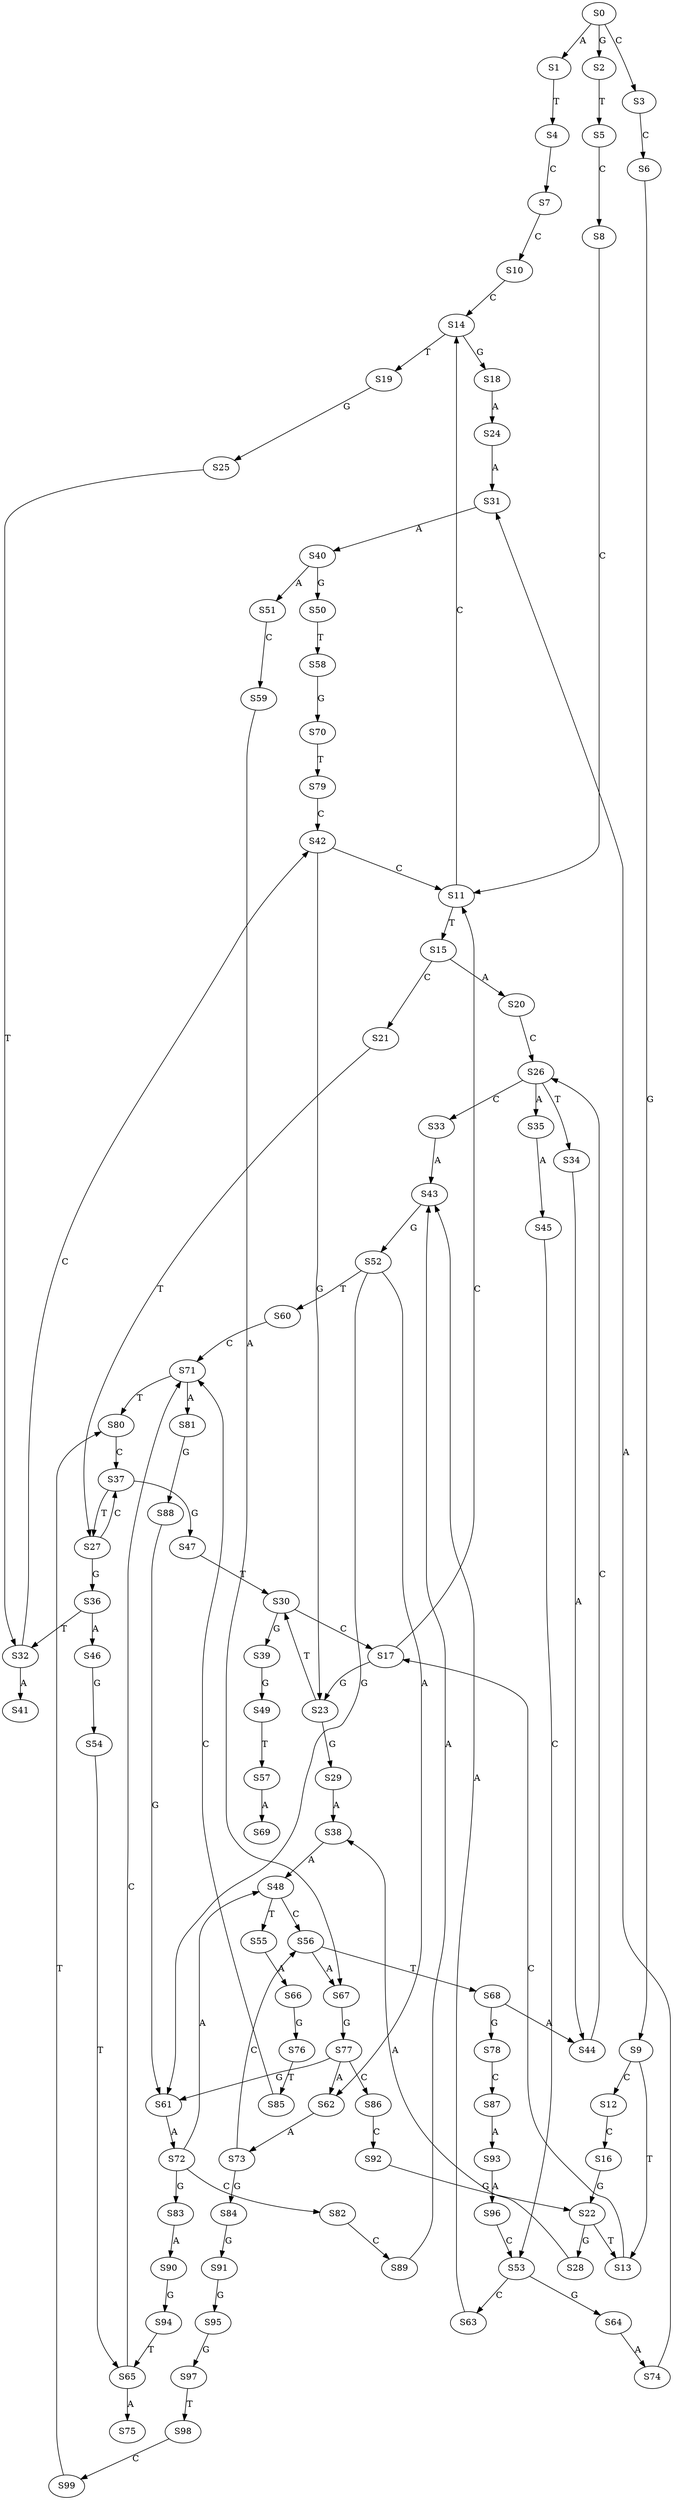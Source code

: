 strict digraph  {
	S0 -> S1 [ label = A ];
	S0 -> S2 [ label = G ];
	S0 -> S3 [ label = C ];
	S1 -> S4 [ label = T ];
	S2 -> S5 [ label = T ];
	S3 -> S6 [ label = C ];
	S4 -> S7 [ label = C ];
	S5 -> S8 [ label = C ];
	S6 -> S9 [ label = G ];
	S7 -> S10 [ label = C ];
	S8 -> S11 [ label = C ];
	S9 -> S12 [ label = C ];
	S9 -> S13 [ label = T ];
	S10 -> S14 [ label = C ];
	S11 -> S15 [ label = T ];
	S11 -> S14 [ label = C ];
	S12 -> S16 [ label = C ];
	S13 -> S17 [ label = C ];
	S14 -> S18 [ label = G ];
	S14 -> S19 [ label = T ];
	S15 -> S20 [ label = A ];
	S15 -> S21 [ label = C ];
	S16 -> S22 [ label = G ];
	S17 -> S23 [ label = G ];
	S17 -> S11 [ label = C ];
	S18 -> S24 [ label = A ];
	S19 -> S25 [ label = G ];
	S20 -> S26 [ label = C ];
	S21 -> S27 [ label = T ];
	S22 -> S13 [ label = T ];
	S22 -> S28 [ label = G ];
	S23 -> S29 [ label = G ];
	S23 -> S30 [ label = T ];
	S24 -> S31 [ label = A ];
	S25 -> S32 [ label = T ];
	S26 -> S33 [ label = C ];
	S26 -> S34 [ label = T ];
	S26 -> S35 [ label = A ];
	S27 -> S36 [ label = G ];
	S27 -> S37 [ label = C ];
	S28 -> S38 [ label = A ];
	S29 -> S38 [ label = A ];
	S30 -> S17 [ label = C ];
	S30 -> S39 [ label = G ];
	S31 -> S40 [ label = A ];
	S32 -> S41 [ label = A ];
	S32 -> S42 [ label = C ];
	S33 -> S43 [ label = A ];
	S34 -> S44 [ label = A ];
	S35 -> S45 [ label = A ];
	S36 -> S46 [ label = A ];
	S36 -> S32 [ label = T ];
	S37 -> S27 [ label = T ];
	S37 -> S47 [ label = G ];
	S38 -> S48 [ label = A ];
	S39 -> S49 [ label = G ];
	S40 -> S50 [ label = G ];
	S40 -> S51 [ label = A ];
	S42 -> S23 [ label = G ];
	S42 -> S11 [ label = C ];
	S43 -> S52 [ label = G ];
	S44 -> S26 [ label = C ];
	S45 -> S53 [ label = C ];
	S46 -> S54 [ label = G ];
	S47 -> S30 [ label = T ];
	S48 -> S55 [ label = T ];
	S48 -> S56 [ label = C ];
	S49 -> S57 [ label = T ];
	S50 -> S58 [ label = T ];
	S51 -> S59 [ label = C ];
	S52 -> S60 [ label = T ];
	S52 -> S61 [ label = G ];
	S52 -> S62 [ label = A ];
	S53 -> S63 [ label = C ];
	S53 -> S64 [ label = G ];
	S54 -> S65 [ label = T ];
	S55 -> S66 [ label = A ];
	S56 -> S67 [ label = A ];
	S56 -> S68 [ label = T ];
	S57 -> S69 [ label = A ];
	S58 -> S70 [ label = G ];
	S59 -> S67 [ label = A ];
	S60 -> S71 [ label = C ];
	S61 -> S72 [ label = A ];
	S62 -> S73 [ label = A ];
	S63 -> S43 [ label = A ];
	S64 -> S74 [ label = A ];
	S65 -> S75 [ label = A ];
	S65 -> S71 [ label = C ];
	S66 -> S76 [ label = G ];
	S67 -> S77 [ label = G ];
	S68 -> S78 [ label = G ];
	S68 -> S44 [ label = A ];
	S70 -> S79 [ label = T ];
	S71 -> S80 [ label = T ];
	S71 -> S81 [ label = A ];
	S72 -> S48 [ label = A ];
	S72 -> S82 [ label = C ];
	S72 -> S83 [ label = G ];
	S73 -> S56 [ label = C ];
	S73 -> S84 [ label = G ];
	S74 -> S31 [ label = A ];
	S76 -> S85 [ label = T ];
	S77 -> S61 [ label = G ];
	S77 -> S86 [ label = C ];
	S77 -> S62 [ label = A ];
	S78 -> S87 [ label = C ];
	S79 -> S42 [ label = C ];
	S80 -> S37 [ label = C ];
	S81 -> S88 [ label = G ];
	S82 -> S89 [ label = C ];
	S83 -> S90 [ label = A ];
	S84 -> S91 [ label = G ];
	S85 -> S71 [ label = C ];
	S86 -> S92 [ label = C ];
	S87 -> S93 [ label = A ];
	S88 -> S61 [ label = G ];
	S89 -> S43 [ label = A ];
	S90 -> S94 [ label = G ];
	S91 -> S95 [ label = G ];
	S92 -> S22 [ label = G ];
	S93 -> S96 [ label = A ];
	S94 -> S65 [ label = T ];
	S95 -> S97 [ label = G ];
	S96 -> S53 [ label = C ];
	S97 -> S98 [ label = T ];
	S98 -> S99 [ label = C ];
	S99 -> S80 [ label = T ];
}
